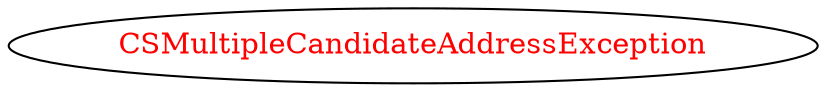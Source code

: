 digraph dependencyGraph {
 concentrate=true;
 ranksep="2.0";
 rankdir="LR"; 
 splines="ortho";
"CSMultipleCandidateAddressException" [fontcolor="red"];
}